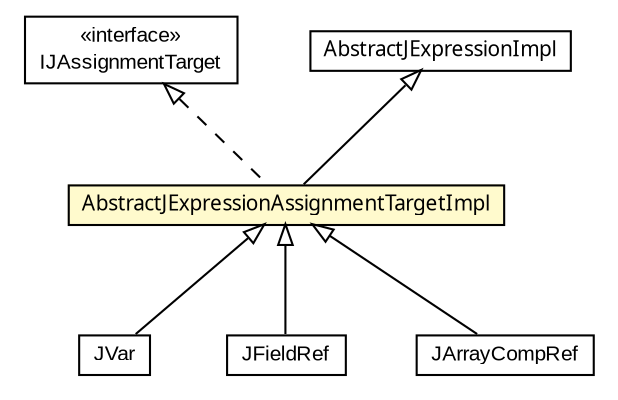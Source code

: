 #!/usr/local/bin/dot
#
# Class diagram 
# Generated by UMLGraph version 5.1 (http://www.umlgraph.org/)
#

digraph G {
	edge [fontname="arial",fontsize=10,labelfontname="arial",labelfontsize=10];
	node [fontname="arial",fontsize=10,shape=plaintext];
	nodesep=0.25;
	ranksep=0.5;
	// com.helger.jcodemodel.JVar
	c9115 [label=<<table title="com.helger.jcodemodel.JVar" border="0" cellborder="1" cellspacing="0" cellpadding="2" port="p" href="./JVar.html">
		<tr><td><table border="0" cellspacing="0" cellpadding="1">
<tr><td align="center" balign="center"> JVar </td></tr>
		</table></td></tr>
		</table>>, fontname="arial", fontcolor="black", fontsize=10.0];
	// com.helger.jcodemodel.JFieldRef
	c9144 [label=<<table title="com.helger.jcodemodel.JFieldRef" border="0" cellborder="1" cellspacing="0" cellpadding="2" port="p" href="./JFieldRef.html">
		<tr><td><table border="0" cellspacing="0" cellpadding="1">
<tr><td align="center" balign="center"> JFieldRef </td></tr>
		</table></td></tr>
		</table>>, fontname="arial", fontcolor="black", fontsize=10.0];
	// com.helger.jcodemodel.JArrayCompRef
	c9168 [label=<<table title="com.helger.jcodemodel.JArrayCompRef" border="0" cellborder="1" cellspacing="0" cellpadding="2" port="p" href="./JArrayCompRef.html">
		<tr><td><table border="0" cellspacing="0" cellpadding="1">
<tr><td align="center" balign="center"> JArrayCompRef </td></tr>
		</table></td></tr>
		</table>>, fontname="arial", fontcolor="black", fontsize=10.0];
	// com.helger.jcodemodel.IJAssignmentTarget
	c9185 [label=<<table title="com.helger.jcodemodel.IJAssignmentTarget" border="0" cellborder="1" cellspacing="0" cellpadding="2" port="p" href="./IJAssignmentTarget.html">
		<tr><td><table border="0" cellspacing="0" cellpadding="1">
<tr><td align="center" balign="center"> &#171;interface&#187; </td></tr>
<tr><td align="center" balign="center"> IJAssignmentTarget </td></tr>
		</table></td></tr>
		</table>>, fontname="arial", fontcolor="black", fontsize=10.0];
	// com.helger.jcodemodel.AbstractJExpressionImpl
	c9192 [label=<<table title="com.helger.jcodemodel.AbstractJExpressionImpl" border="0" cellborder="1" cellspacing="0" cellpadding="2" port="p" href="./AbstractJExpressionImpl.html">
		<tr><td><table border="0" cellspacing="0" cellpadding="1">
<tr><td align="center" balign="center"><font face="ariali"> AbstractJExpressionImpl </font></td></tr>
		</table></td></tr>
		</table>>, fontname="arial", fontcolor="black", fontsize=10.0];
	// com.helger.jcodemodel.AbstractJExpressionAssignmentTargetImpl
	c9193 [label=<<table title="com.helger.jcodemodel.AbstractJExpressionAssignmentTargetImpl" border="0" cellborder="1" cellspacing="0" cellpadding="2" port="p" bgcolor="lemonChiffon" href="./AbstractJExpressionAssignmentTargetImpl.html">
		<tr><td><table border="0" cellspacing="0" cellpadding="1">
<tr><td align="center" balign="center"><font face="ariali"> AbstractJExpressionAssignmentTargetImpl </font></td></tr>
		</table></td></tr>
		</table>>, fontname="arial", fontcolor="black", fontsize=10.0];
	//com.helger.jcodemodel.JVar extends com.helger.jcodemodel.AbstractJExpressionAssignmentTargetImpl
	c9193:p -> c9115:p [dir=back,arrowtail=empty];
	//com.helger.jcodemodel.JFieldRef extends com.helger.jcodemodel.AbstractJExpressionAssignmentTargetImpl
	c9193:p -> c9144:p [dir=back,arrowtail=empty];
	//com.helger.jcodemodel.JArrayCompRef extends com.helger.jcodemodel.AbstractJExpressionAssignmentTargetImpl
	c9193:p -> c9168:p [dir=back,arrowtail=empty];
	//com.helger.jcodemodel.AbstractJExpressionAssignmentTargetImpl extends com.helger.jcodemodel.AbstractJExpressionImpl
	c9192:p -> c9193:p [dir=back,arrowtail=empty];
	//com.helger.jcodemodel.AbstractJExpressionAssignmentTargetImpl implements com.helger.jcodemodel.IJAssignmentTarget
	c9185:p -> c9193:p [dir=back,arrowtail=empty,style=dashed];
}

